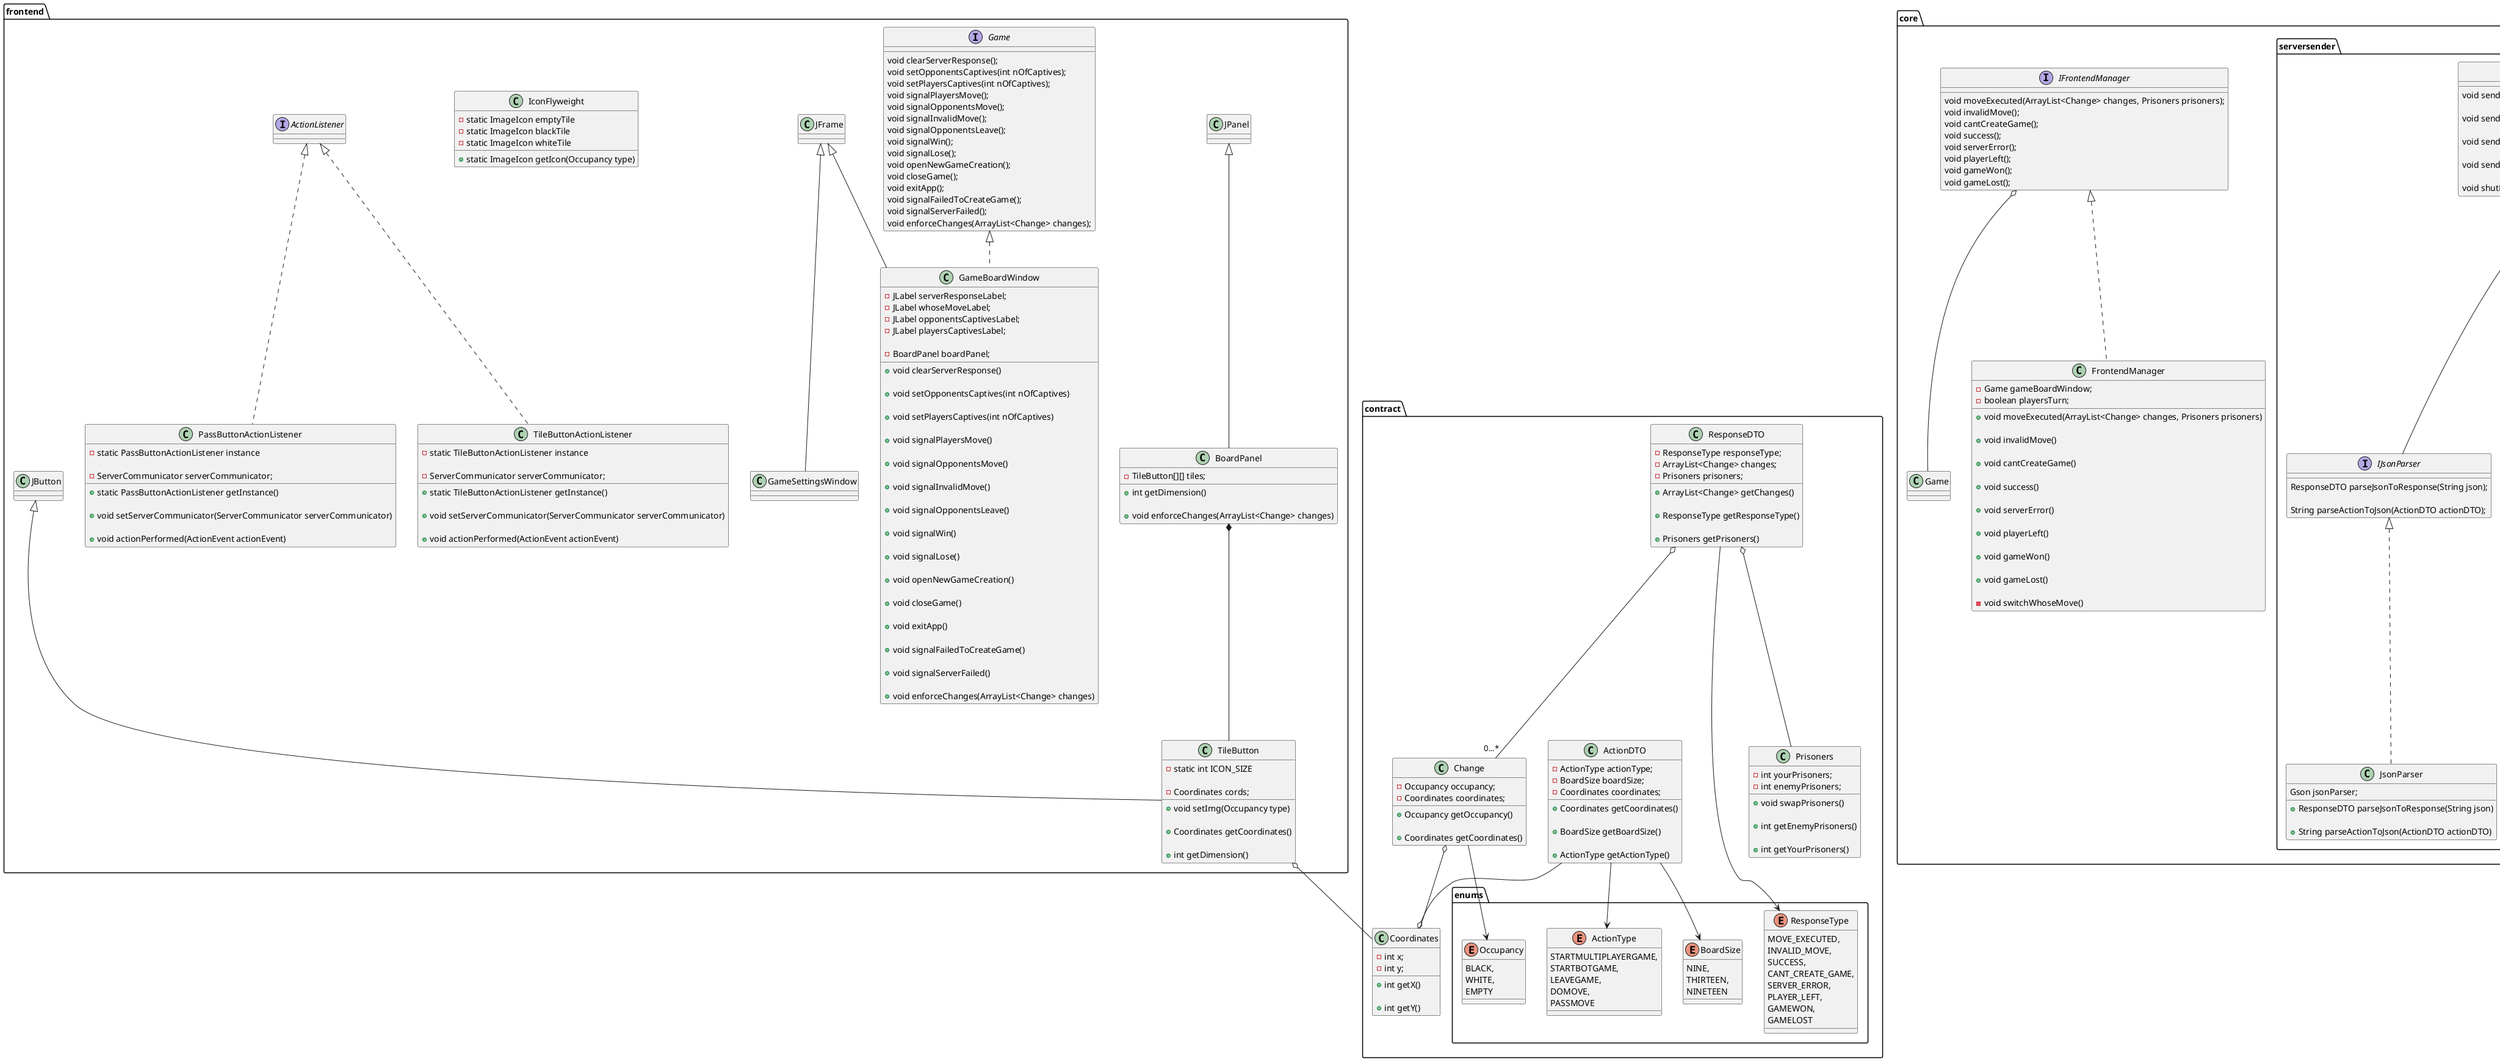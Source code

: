 @startuml

package contract {

    package enums {

        enum ActionType {
            STARTMULTIPLAYERGAME,
            STARTBOTGAME,
            LEAVEGAME,
            DOMOVE,
            PASSMOVE
        }

        enum BoardSize {
            NINE,
            THIRTEEN,
            NINETEEN
        }

        enum Occupancy {
            BLACK,
            WHITE,
            EMPTY
        }

        enum ResponseType {

            MOVE_EXECUTED,
            INVALID_MOVE,
            SUCCESS,
            CANT_CREATE_GAME,
            SERVER_ERROR,
            PLAYER_LEFT,
            GAMEWON,
            GAMELOST
        }
    }

    class ActionDTO {

        - ActionType actionType;
        - BoardSize boardSize;
        - Coordinates coordinates;

        + Coordinates getCoordinates()

        + BoardSize getBoardSize()

        + ActionType getActionType()
    }

    ActionDTO --> ActionType
    ActionDTO --> BoardSize
    ActionDTO --o Coordinates

    class Change {
        - Occupancy occupancy;
        - Coordinates coordinates;

        + Occupancy getOccupancy()

        + Coordinates getCoordinates()
    }

    Change --> Occupancy
    Change o-- Coordinates

    class Coordinates {
        - int x;
        - int y;

        + int getX()

        + int getY()
    }

    class Prisoners {

        - int yourPrisoners;
        - int enemyPrisoners;

        + void swapPrisoners()

        + int getEnemyPrisoners()

        + int getYourPrisoners()
    }

    class ResponseDTO {
        - ResponseType responseType;
        - ArrayList<Change> changes;
        - Prisoners prisoners;

        + ArrayList<Change> getChanges()

        + ResponseType getResponseType()

        + Prisoners getPrisoners()
    }

    ResponseDTO --> ResponseType
    ResponseDTO o-- "0...*" Change
    ResponseDTO o-- Prisoners
}

package core {

    package serversender {

        interface IJsonParser {
            ResponseDTO parseJsonToResponse(String json);

            String parseActionToJson(ActionDTO actionDTO);
        }

        interface IServerCommunicator {

            void sendStartGameMessage(boolean isMultiplayerGame, BoardSize boardSize);

            void sendMoveMessage(Coordinates coordinates);

            void sendMovePassMessage();

            void sendLeaveGameMessage();

            void shutDownConnection();
        }

        IServerCommunicator *-- IJsonParser
        IServerCommunicator *-- OnServerResponseListener

        class JsonParser implements IJsonParser {

            Gson jsonParser;

            + ResponseDTO parseJsonToResponse(String json)

            + String parseActionToJson(ActionDTO actionDTO)
        }

        interface OnServerResponseListener {

            void responseReceived(ResponseDTO responseDTO);
        }

        OnServerResponseListener o-- IFrontendManager

        class ServerCommunicator implements IServerCommunicator {

            - IJsonParser jsonParser;
            - static Socket socket;
            - static PrintWriter outputWriter;
            - static BufferedReader inputReader;
            - boolean connectionClosed = false;
            - OnServerResponseListener serverResponseListener;
            - Thread serverResponseAwaiter;

            - static void restoreConnection()

            + void sendStartGameMessage(boolean isMultiplayerGame, BoardSize boardSize)

            + void sendMoveMessage(Coordinates coordinates)

            + void sendMovePassMessage()

            + void sendLeaveGameMessage()

            - void sendMessage(ActionDTO actionDTO)

            - void waitAndPassResponse()

            + void shutDownConnection()
        }

        class ServerResponseListener implements OnServerResponseListener {

            - IFrontendManager frontendManager;

            + void responseReceived(ResponseDTO responseDTO)
        }
    }

    interface IFrontendManager {

        void moveExecuted(ArrayList<Change> changes, Prisoners prisoners);
        void invalidMove();
        void cantCreateGame();
        void success();
        void serverError();
        void playerLeft();
        void gameWon();
        void gameLost();
    }

    IFrontendManager o-- Game

    class FrontendManager implements IFrontendManager {

        - Game gameBoardWindow;
        - boolean playersTurn;

        + void moveExecuted(ArrayList<Change> changes, Prisoners prisoners)

        + void invalidMove()

        + void cantCreateGame()

        + void success()

        + void serverError()

        + void playerLeft()

        + void gameWon()

        + void gameLost()

        - void switchWhoseMove()
    }
}

package frontend {

    class BoardPanel extends JPanel {

        - TileButton[][] tiles;

        + int getDimension()

        + void enforceChanges(ArrayList<Change> changes)
    }

    BoardPanel *-- TileButton

    interface Game {

        void clearServerResponse();
        void setOpponentsCaptives(int nOfCaptives);
        void setPlayersCaptives(int nOfCaptives);
        void signalPlayersMove();
        void signalOpponentsMove();
        void signalInvalidMove();
        void signalOpponentsLeave();
        void signalWin();
        void signalLose();
        void openNewGameCreation();
        void closeGame();
        void exitApp();
        void signalFailedToCreateGame();
        void signalServerFailed();
        void enforceChanges(ArrayList<Change> changes);
    }

    class GameBoardWindow extends JFrame implements Game {

        - JLabel serverResponseLabel;
        - JLabel whoseMoveLabel;
        - JLabel opponentsCaptivesLabel;
        - JLabel playersCaptivesLabel;

        - BoardPanel boardPanel;

        + void clearServerResponse()

        + void setOpponentsCaptives(int nOfCaptives)

        + void setPlayersCaptives(int nOfCaptives)

        + void signalPlayersMove()

        + void signalOpponentsMove()

        + void signalInvalidMove()

        + void signalOpponentsLeave()

        + void signalWin()

        + void signalLose()

        + void openNewGameCreation()

        + void closeGame()

        + void exitApp()

        + void signalFailedToCreateGame()

        + void signalServerFailed()

        + void enforceChanges(ArrayList<Change> changes)
    }

    class GameSettingsWindow extends JFrame {

    }

    class IconFlyweight {

        - static ImageIcon emptyTile
        - static ImageIcon blackTile
        - static ImageIcon whiteTile

        + static ImageIcon getIcon(Occupancy type)
    }

    class PassButtonActionListener implements ActionListener {

        - static PassButtonActionListener instance

        - ServerCommunicator serverCommunicator;

        + static PassButtonActionListener getInstance()

        + void setServerCommunicator(ServerCommunicator serverCommunicator)

        + void actionPerformed(ActionEvent actionEvent)
    }

    class TileButtonActionListener implements ActionListener {

        - static TileButtonActionListener instance

        - ServerCommunicator serverCommunicator;

        + static TileButtonActionListener getInstance()

        + void setServerCommunicator(ServerCommunicator serverCommunicator)

        + void actionPerformed(ActionEvent actionEvent)
    }

    class TileButton extends JButton {

        - static int ICON_SIZE

        - Coordinates cords;

        + void setImg(Occupancy type)

        + Coordinates getCoordinates()

        + int getDimension()
    }

    TileButton o-- Coordinates
}

@enduml